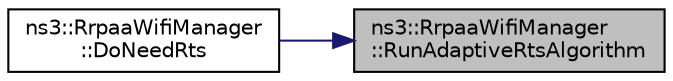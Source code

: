 digraph "ns3::RrpaaWifiManager::RunAdaptiveRtsAlgorithm"
{
 // LATEX_PDF_SIZE
  edge [fontname="Helvetica",fontsize="10",labelfontname="Helvetica",labelfontsize="10"];
  node [fontname="Helvetica",fontsize="10",shape=record];
  rankdir="RL";
  Node1 [label="ns3::RrpaaWifiManager\l::RunAdaptiveRtsAlgorithm",height=0.2,width=0.4,color="black", fillcolor="grey75", style="filled", fontcolor="black",tooltip="Run an enhanced algorithm which activates the use of RTS for the given station if the conditions are ..."];
  Node1 -> Node2 [dir="back",color="midnightblue",fontsize="10",style="solid",fontname="Helvetica"];
  Node2 [label="ns3::RrpaaWifiManager\l::DoNeedRts",height=0.2,width=0.4,color="black", fillcolor="white", style="filled",URL="$classns3_1_1_rrpaa_wifi_manager.html#a29c12382e12bf7841a2ebb0b69ec358f",tooltip=" "];
}
